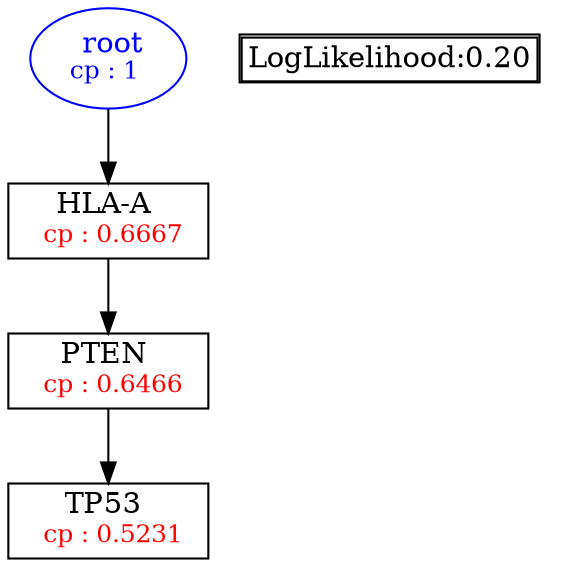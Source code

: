 digraph tree {
    "root" [label=<<font color='Blue'> root</font><br/><font color='Blue' POINT-SIZE='12'>cp : 1 </font>>, shape=oval, color=Blue];
    "S1" [label =<HLA-A <br/> <font color='Red' POINT-SIZE='12'> cp : 0.6667 </font>>, shape=box];
    "S2" [label =<PTEN <br/> <font color='Red' POINT-SIZE='12'> cp : 0.6466 </font>>, shape=box];
    "S3" [label =<TP53 <br/> <font color='Red' POINT-SIZE='12'> cp : 0.5231 </font>>, shape=box];
    "root" -> "S1";
    "S1" -> "S2";
    "S2" -> "S3";

    node[shape=plaintext]
    fontsize="10"
    struct1 [label=
    <<TABLE BORDER="1" CELLBORDER="1" CELLSPACING="0" >
    <TR><TD ALIGN="LEFT">LogLikelihood:0.20</TD></TR>
    </TABLE>>];

}

